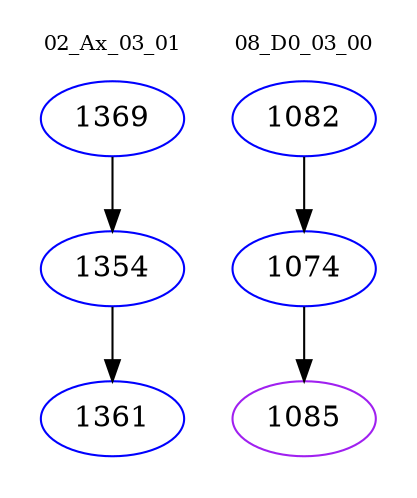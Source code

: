 digraph{
subgraph cluster_0 {
color = white
label = "02_Ax_03_01";
fontsize=10;
T0_1369 [label="1369", color="blue"]
T0_1369 -> T0_1354 [color="black"]
T0_1354 [label="1354", color="blue"]
T0_1354 -> T0_1361 [color="black"]
T0_1361 [label="1361", color="blue"]
}
subgraph cluster_1 {
color = white
label = "08_D0_03_00";
fontsize=10;
T1_1082 [label="1082", color="blue"]
T1_1082 -> T1_1074 [color="black"]
T1_1074 [label="1074", color="blue"]
T1_1074 -> T1_1085 [color="black"]
T1_1085 [label="1085", color="purple"]
}
}

